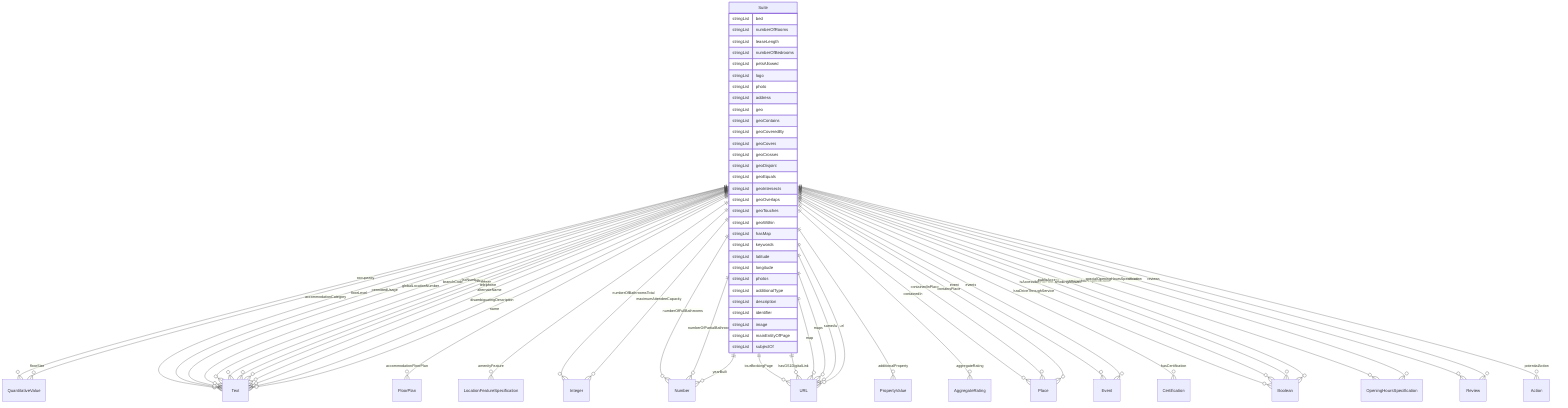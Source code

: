 erDiagram
Suite {
    stringList bed  
    stringList numberOfRooms  
    stringList leaseLength  
    stringList numberOfBedrooms  
    stringList petsAllowed  
    stringList logo  
    stringList photo  
    stringList address  
    stringList geo  
    stringList geoContains  
    stringList geoCoveredBy  
    stringList geoCovers  
    stringList geoCrosses  
    stringList geoDisjoint  
    stringList geoEquals  
    stringList geoIntersects  
    stringList geoOverlaps  
    stringList geoTouches  
    stringList geoWithin  
    stringList hasMap  
    stringList keywords  
    stringList latitude  
    stringList longitude  
    stringList photos  
    stringList additionalType  
    stringList description  
    stringList identifier  
    stringList image  
    stringList mainEntityOfPage  
    stringList subjectOf  
}

Suite ||--}o QuantitativeValue : "occupancy"
Suite ||--}o Text : "accommodationCategory"
Suite ||--}o FloorPlan : "accommodationFloorPlan"
Suite ||--}o LocationFeatureSpecification : "amenityFeature"
Suite ||--}o Text : "floorLevel"
Suite ||--}o QuantitativeValue : "floorSize"
Suite ||--}o Integer : "numberOfBathroomsTotal"
Suite ||--}o Number : "numberOfFullBathrooms"
Suite ||--}o Number : "numberOfPartialBathrooms"
Suite ||--}o Text : "permittedUsage"
Suite ||--}o URL : "tourBookingPage"
Suite ||--}o Number : "yearBuilt"
Suite ||--}o Text : "globalLocationNumber"
Suite ||--}o URL : "hasGS1DigitalLink"
Suite ||--}o PropertyValue : "additionalProperty"
Suite ||--}o AggregateRating : "aggregateRating"
Suite ||--}o Text : "branchCode"
Suite ||--}o Place : "containedIn"
Suite ||--}o Place : "containedInPlace"
Suite ||--}o Place : "containsPlace"
Suite ||--}o Event : "event"
Suite ||--}o Event : "events"
Suite ||--}o Text : "faxNumber"
Suite ||--}o Certification : "hasCertification"
Suite ||--}o Boolean : "hasDriveThroughService"
Suite ||--}o Boolean : "isAccessibleForFree"
Suite ||--}o Text : "isicV4"
Suite ||--}o URL : "map"
Suite ||--}o URL : "maps"
Suite ||--}o Integer : "maximumAttendeeCapacity"
Suite ||--}o OpeningHoursSpecification : "openingHoursSpecification"
Suite ||--}o Boolean : "publicAccess"
Suite ||--}o Review : "review"
Suite ||--}o Review : "reviews"
Suite ||--}o Text : "slogan"
Suite ||--}o Boolean : "smokingAllowed"
Suite ||--}o OpeningHoursSpecification : "specialOpeningHoursSpecification"
Suite ||--}o Text : "telephone"
Suite ||--}o Text : "alternateName"
Suite ||--}o Text : "disambiguatingDescription"
Suite ||--}o Text : "name"
Suite ||--}o URL : "sameAs"
Suite ||--}o Action : "potentialAction"
Suite ||--}o URL : "url"